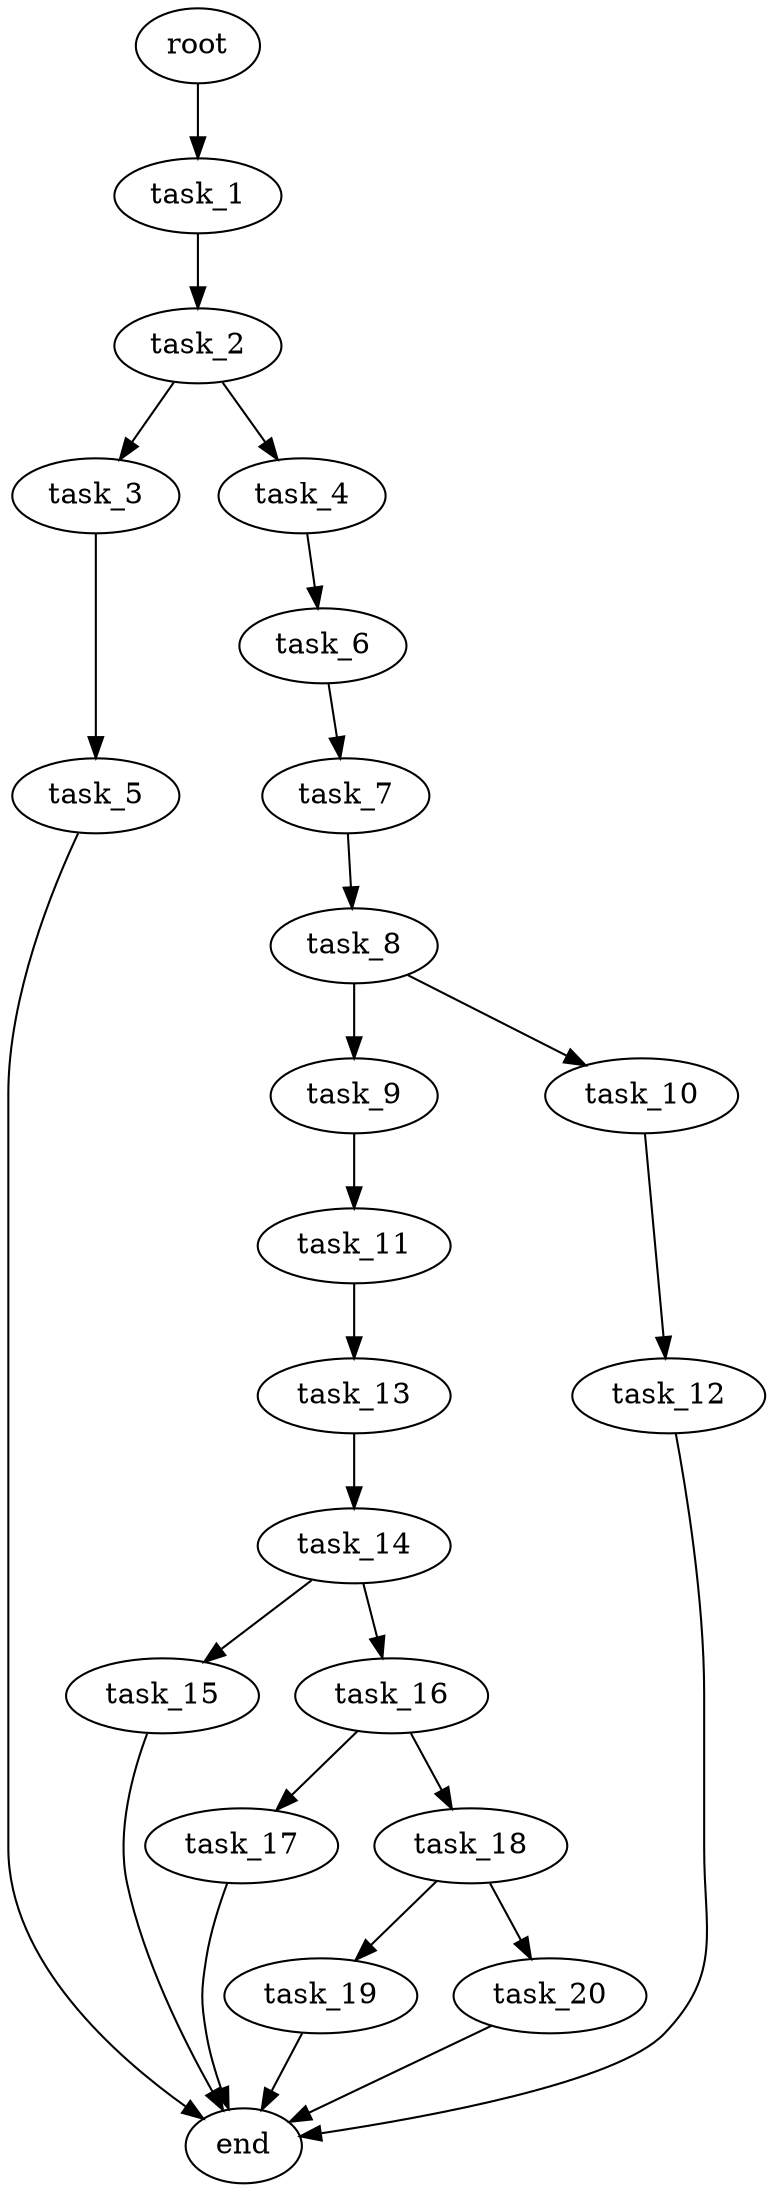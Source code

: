 digraph G {
  root [size="0.000000e+00"];
  task_1 [size="9.895244e+10"];
  task_2 [size="6.400358e+10"];
  task_3 [size="5.569940e+10"];
  task_4 [size="6.846458e+10"];
  task_5 [size="8.428676e+10"];
  task_6 [size="7.760223e+10"];
  task_7 [size="2.291252e+10"];
  task_8 [size="3.219703e+09"];
  task_9 [size="3.155215e+10"];
  task_10 [size="2.678141e+10"];
  task_11 [size="2.110617e+10"];
  task_12 [size="9.429154e+10"];
  task_13 [size="8.763800e+10"];
  task_14 [size="3.147464e+10"];
  task_15 [size="6.554731e+10"];
  task_16 [size="3.956923e+10"];
  task_17 [size="9.145561e+10"];
  task_18 [size="4.589060e+10"];
  task_19 [size="2.649537e+10"];
  task_20 [size="2.467028e+10"];
  end [size="0.000000e+00"];

  root -> task_1 [size="1.000000e-12"];
  task_1 -> task_2 [size="6.400358e+08"];
  task_2 -> task_3 [size="5.569940e+08"];
  task_2 -> task_4 [size="6.846458e+08"];
  task_3 -> task_5 [size="8.428676e+08"];
  task_4 -> task_6 [size="7.760223e+08"];
  task_5 -> end [size="1.000000e-12"];
  task_6 -> task_7 [size="2.291252e+08"];
  task_7 -> task_8 [size="3.219703e+07"];
  task_8 -> task_9 [size="3.155215e+08"];
  task_8 -> task_10 [size="2.678141e+08"];
  task_9 -> task_11 [size="2.110617e+08"];
  task_10 -> task_12 [size="9.429154e+08"];
  task_11 -> task_13 [size="8.763800e+08"];
  task_12 -> end [size="1.000000e-12"];
  task_13 -> task_14 [size="3.147464e+08"];
  task_14 -> task_15 [size="6.554731e+08"];
  task_14 -> task_16 [size="3.956923e+08"];
  task_15 -> end [size="1.000000e-12"];
  task_16 -> task_17 [size="9.145561e+08"];
  task_16 -> task_18 [size="4.589060e+08"];
  task_17 -> end [size="1.000000e-12"];
  task_18 -> task_19 [size="2.649537e+08"];
  task_18 -> task_20 [size="2.467028e+08"];
  task_19 -> end [size="1.000000e-12"];
  task_20 -> end [size="1.000000e-12"];
}
